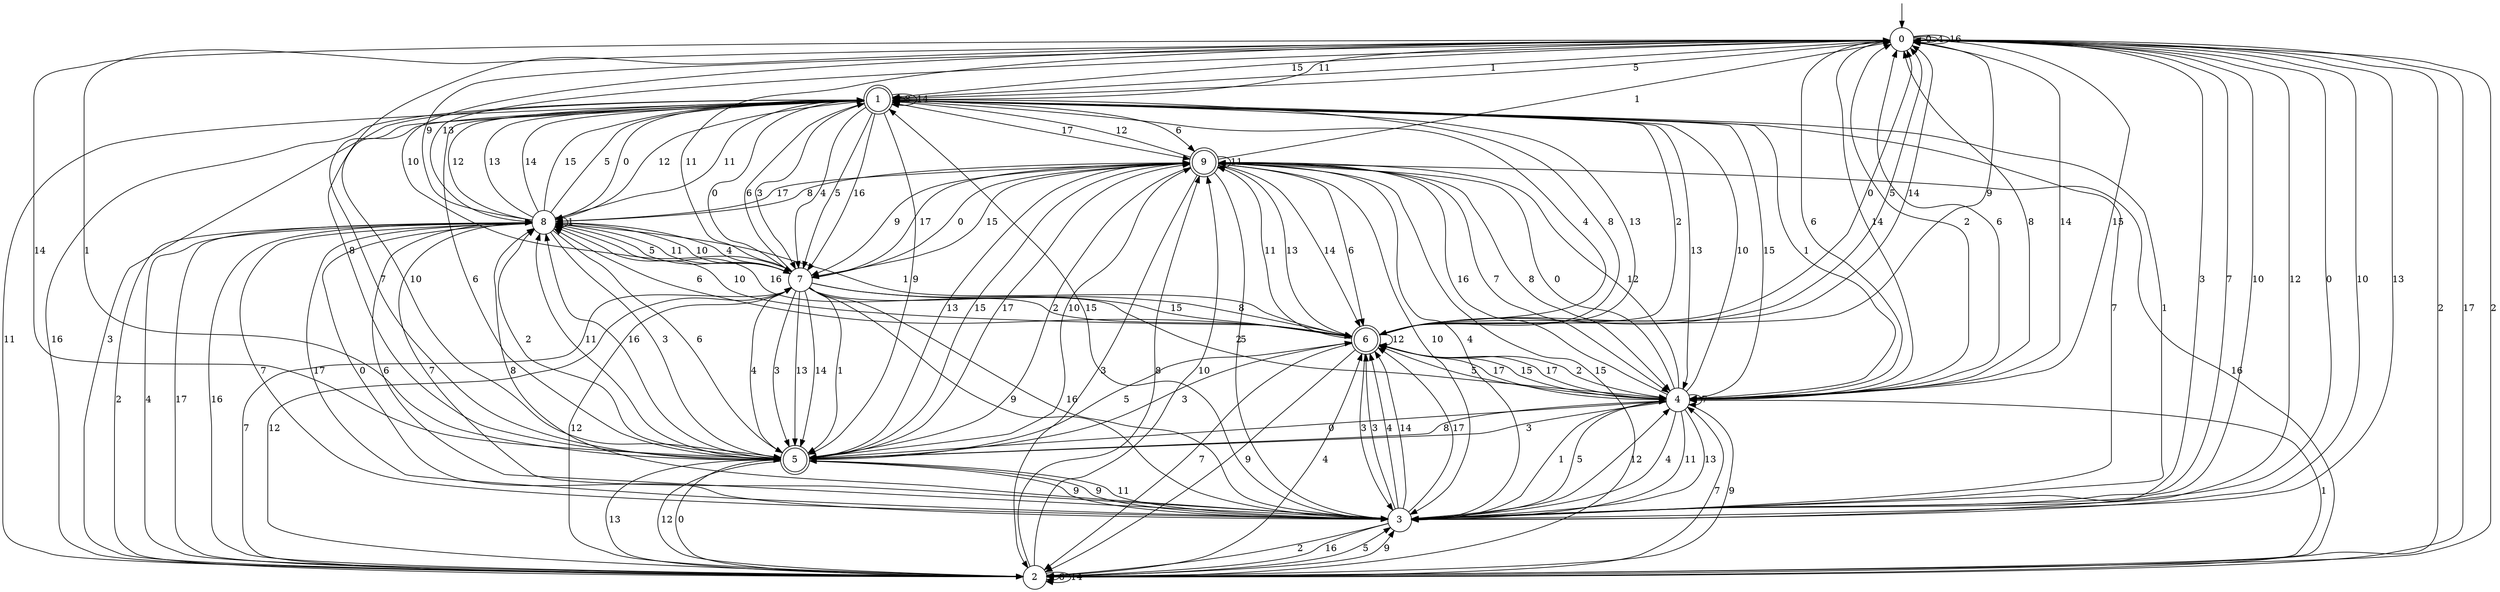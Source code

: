 digraph g {

	s0 [shape="circle" label="0"];
	s1 [shape="doublecircle" label="1"];
	s2 [shape="circle" label="2"];
	s3 [shape="circle" label="3"];
	s4 [shape="circle" label="4"];
	s5 [shape="doublecircle" label="5"];
	s6 [shape="doublecircle" label="6"];
	s7 [shape="circle" label="7"];
	s8 [shape="circle" label="8"];
	s9 [shape="doublecircle" label="9"];
	s0 -> s0 [label="0"];
	s0 -> s1 [label="1"];
	s0 -> s2 [label="2"];
	s0 -> s3 [label="3"];
	s0 -> s0 [label="4"];
	s0 -> s1 [label="5"];
	s0 -> s4 [label="6"];
	s0 -> s3 [label="7"];
	s0 -> s5 [label="8"];
	s0 -> s6 [label="9"];
	s0 -> s3 [label="10"];
	s0 -> s7 [label="11"];
	s0 -> s3 [label="12"];
	s0 -> s8 [label="13"];
	s0 -> s4 [label="14"];
	s0 -> s1 [label="15"];
	s0 -> s0 [label="16"];
	s0 -> s2 [label="17"];
	s1 -> s8 [label="0"];
	s1 -> s4 [label="1"];
	s1 -> s6 [label="2"];
	s1 -> s7 [label="3"];
	s1 -> s7 [label="4"];
	s1 -> s7 [label="5"];
	s1 -> s9 [label="6"];
	s1 -> s3 [label="7"];
	s1 -> s1 [label="8"];
	s1 -> s5 [label="9"];
	s1 -> s5 [label="10"];
	s1 -> s0 [label="11"];
	s1 -> s8 [label="12"];
	s1 -> s4 [label="13"];
	s1 -> s1 [label="14"];
	s1 -> s4 [label="15"];
	s1 -> s7 [label="16"];
	s1 -> s9 [label="17"];
	s2 -> s5 [label="0"];
	s2 -> s4 [label="1"];
	s2 -> s0 [label="2"];
	s2 -> s1 [label="3"];
	s2 -> s6 [label="4"];
	s2 -> s3 [label="5"];
	s2 -> s2 [label="6"];
	s2 -> s4 [label="7"];
	s2 -> s9 [label="8"];
	s2 -> s3 [label="9"];
	s2 -> s9 [label="10"];
	s2 -> s1 [label="11"];
	s2 -> s7 [label="12"];
	s2 -> s5 [label="13"];
	s2 -> s2 [label="14"];
	s2 -> s9 [label="15"];
	s2 -> s1 [label="16"];
	s2 -> s8 [label="17"];
	s3 -> s0 [label="0"];
	s3 -> s1 [label="1"];
	s3 -> s2 [label="2"];
	s3 -> s6 [label="3"];
	s3 -> s6 [label="4"];
	s3 -> s4 [label="5"];
	s3 -> s8 [label="6"];
	s3 -> s8 [label="7"];
	s3 -> s8 [label="8"];
	s3 -> s5 [label="9"];
	s3 -> s0 [label="10"];
	s3 -> s5 [label="11"];
	s3 -> s4 [label="12"];
	s3 -> s0 [label="13"];
	s3 -> s6 [label="14"];
	s3 -> s1 [label="15"];
	s3 -> s2 [label="16"];
	s3 -> s6 [label="17"];
	s4 -> s9 [label="0"];
	s4 -> s3 [label="1"];
	s4 -> s0 [label="2"];
	s4 -> s5 [label="3"];
	s4 -> s3 [label="4"];
	s4 -> s6 [label="5"];
	s4 -> s0 [label="6"];
	s4 -> s4 [label="7"];
	s4 -> s0 [label="8"];
	s4 -> s2 [label="9"];
	s4 -> s1 [label="10"];
	s4 -> s3 [label="11"];
	s4 -> s9 [label="12"];
	s4 -> s3 [label="13"];
	s4 -> s0 [label="14"];
	s4 -> s0 [label="15"];
	s4 -> s9 [label="16"];
	s4 -> s6 [label="17"];
	s5 -> s4 [label="0"];
	s5 -> s0 [label="1"];
	s5 -> s8 [label="2"];
	s5 -> s6 [label="3"];
	s5 -> s7 [label="4"];
	s5 -> s6 [label="5"];
	s5 -> s1 [label="6"];
	s5 -> s1 [label="7"];
	s5 -> s4 [label="8"];
	s5 -> s3 [label="9"];
	s5 -> s9 [label="10"];
	s5 -> s8 [label="11"];
	s5 -> s2 [label="12"];
	s5 -> s9 [label="13"];
	s5 -> s0 [label="14"];
	s5 -> s9 [label="15"];
	s5 -> s8 [label="16"];
	s5 -> s9 [label="17"];
	s6 -> s0 [label="0"];
	s6 -> s8 [label="1"];
	s6 -> s4 [label="2"];
	s6 -> s3 [label="3"];
	s6 -> s1 [label="4"];
	s6 -> s0 [label="5"];
	s6 -> s8 [label="6"];
	s6 -> s2 [label="7"];
	s6 -> s1 [label="8"];
	s6 -> s2 [label="9"];
	s6 -> s8 [label="10"];
	s6 -> s9 [label="11"];
	s6 -> s6 [label="12"];
	s6 -> s1 [label="13"];
	s6 -> s0 [label="14"];
	s6 -> s4 [label="15"];
	s6 -> s8 [label="16"];
	s6 -> s4 [label="17"];
	s7 -> s1 [label="0"];
	s7 -> s5 [label="1"];
	s7 -> s4 [label="2"];
	s7 -> s5 [label="3"];
	s7 -> s8 [label="4"];
	s7 -> s8 [label="5"];
	s7 -> s1 [label="6"];
	s7 -> s2 [label="7"];
	s7 -> s6 [label="8"];
	s7 -> s3 [label="9"];
	s7 -> s0 [label="10"];
	s7 -> s8 [label="11"];
	s7 -> s2 [label="12"];
	s7 -> s5 [label="13"];
	s7 -> s5 [label="14"];
	s7 -> s6 [label="15"];
	s7 -> s3 [label="16"];
	s7 -> s9 [label="17"];
	s8 -> s3 [label="0"];
	s8 -> s8 [label="1"];
	s8 -> s2 [label="2"];
	s8 -> s5 [label="3"];
	s8 -> s2 [label="4"];
	s8 -> s1 [label="5"];
	s8 -> s5 [label="6"];
	s8 -> s3 [label="7"];
	s8 -> s9 [label="8"];
	s8 -> s0 [label="9"];
	s8 -> s7 [label="10"];
	s8 -> s1 [label="11"];
	s8 -> s1 [label="12"];
	s8 -> s1 [label="13"];
	s8 -> s1 [label="14"];
	s8 -> s1 [label="15"];
	s8 -> s2 [label="16"];
	s8 -> s3 [label="17"];
	s9 -> s7 [label="0"];
	s9 -> s0 [label="1"];
	s9 -> s5 [label="2"];
	s9 -> s2 [label="3"];
	s9 -> s3 [label="4"];
	s9 -> s3 [label="5"];
	s9 -> s6 [label="6"];
	s9 -> s4 [label="7"];
	s9 -> s4 [label="8"];
	s9 -> s7 [label="9"];
	s9 -> s3 [label="10"];
	s9 -> s9 [label="11"];
	s9 -> s1 [label="12"];
	s9 -> s6 [label="13"];
	s9 -> s6 [label="14"];
	s9 -> s7 [label="15"];
	s9 -> s2 [label="16"];
	s9 -> s8 [label="17"];

__start0 [label="" shape="none" width="0" height="0"];
__start0 -> s0;

}
